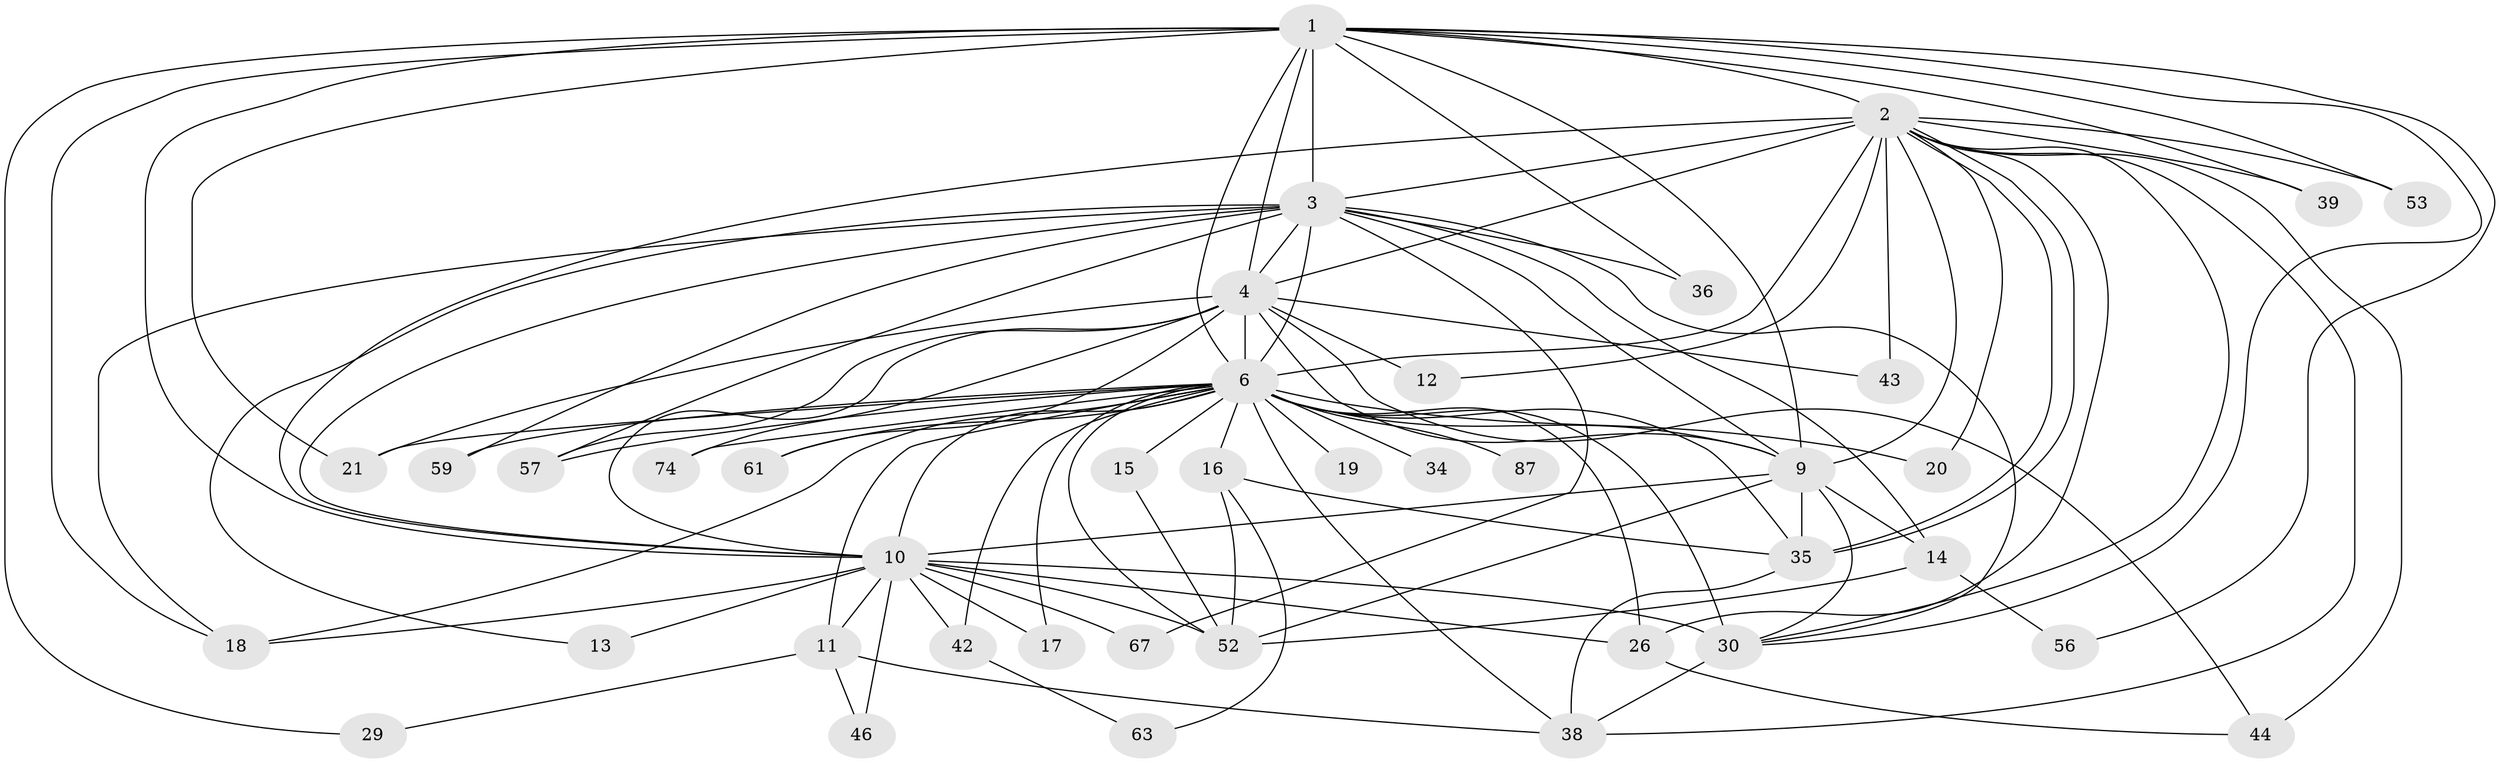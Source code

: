 // original degree distribution, {23: 0.019801980198019802, 22: 0.019801980198019802, 15: 0.009900990099009901, 19: 0.009900990099009901, 20: 0.009900990099009901, 21: 0.009900990099009901, 13: 0.009900990099009901, 25: 0.009900990099009901, 5: 0.0594059405940594, 3: 0.1782178217821782, 2: 0.5445544554455446, 4: 0.0891089108910891, 6: 0.019801980198019802, 9: 0.009900990099009901}
// Generated by graph-tools (version 1.1) at 2025/17/03/04/25 18:17:20]
// undirected, 40 vertices, 102 edges
graph export_dot {
graph [start="1"]
  node [color=gray90,style=filled];
  1;
  2 [super="+55+32+58"];
  3 [super="+23+73+5"];
  4 [super="+62+77"];
  6 [super="+7+71+51+8"];
  9 [super="+33+66"];
  10 [super="+47"];
  11;
  12;
  13;
  14;
  15 [super="+99"];
  16 [super="+40"];
  17;
  18 [super="+83+31"];
  19;
  20;
  21 [super="+64"];
  26 [super="+48+91"];
  29;
  30 [super="+45+37"];
  34;
  35 [super="+50"];
  36;
  38 [super="+100+41"];
  39;
  42;
  43;
  44;
  46;
  52 [super="+76+93+79+60+75"];
  53;
  56;
  57 [super="+101"];
  59 [super="+94"];
  61;
  63;
  67 [super="+72"];
  74;
  87;
  1 -- 2 [weight=2];
  1 -- 3 [weight=4];
  1 -- 4 [weight=2];
  1 -- 6 [weight=4];
  1 -- 9;
  1 -- 10 [weight=2];
  1 -- 18;
  1 -- 21;
  1 -- 29;
  1 -- 36;
  1 -- 39;
  1 -- 53;
  1 -- 56;
  1 -- 30;
  2 -- 3 [weight=3];
  2 -- 4 [weight=2];
  2 -- 6 [weight=3];
  2 -- 9;
  2 -- 10;
  2 -- 12 [weight=2];
  2 -- 20;
  2 -- 35 [weight=2];
  2 -- 35;
  2 -- 38;
  2 -- 39;
  2 -- 43;
  2 -- 44;
  2 -- 53;
  2 -- 26;
  2 -- 30;
  3 -- 4 [weight=3];
  3 -- 6 [weight=11];
  3 -- 9 [weight=3];
  3 -- 10 [weight=3];
  3 -- 30 [weight=2];
  3 -- 57;
  3 -- 59 [weight=2];
  3 -- 67 [weight=3];
  3 -- 36;
  3 -- 13;
  3 -- 14;
  3 -- 18;
  4 -- 6 [weight=4];
  4 -- 9;
  4 -- 10;
  4 -- 12;
  4 -- 21;
  4 -- 43;
  4 -- 44;
  4 -- 74;
  4 -- 61;
  4 -- 57;
  6 -- 9 [weight=3];
  6 -- 10 [weight=5];
  6 -- 16 [weight=2];
  6 -- 19 [weight=2];
  6 -- 20;
  6 -- 26 [weight=2];
  6 -- 34 [weight=2];
  6 -- 42;
  6 -- 74;
  6 -- 38;
  6 -- 15 [weight=2];
  6 -- 17;
  6 -- 87 [weight=2];
  6 -- 52 [weight=3];
  6 -- 61 [weight=2];
  6 -- 35;
  6 -- 21;
  6 -- 57;
  6 -- 11;
  6 -- 18;
  6 -- 30 [weight=3];
  6 -- 59;
  9 -- 10;
  9 -- 14;
  9 -- 35;
  9 -- 30;
  9 -- 52;
  10 -- 11;
  10 -- 13;
  10 -- 17;
  10 -- 18;
  10 -- 26;
  10 -- 42;
  10 -- 46;
  10 -- 67;
  10 -- 52 [weight=3];
  10 -- 30 [weight=2];
  11 -- 29;
  11 -- 38;
  11 -- 46;
  14 -- 56;
  14 -- 52;
  15 -- 52;
  16 -- 52 [weight=2];
  16 -- 63;
  16 -- 35;
  26 -- 44;
  30 -- 38;
  35 -- 38;
  42 -- 63;
}
